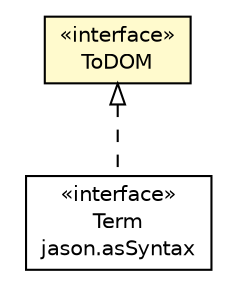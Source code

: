 #!/usr/local/bin/dot
#
# Class diagram 
# Generated by UMLGraph version R5_6_6-1-g9240c4 (http://www.umlgraph.org/)
#

digraph G {
	edge [fontname="Helvetica",fontsize=10,labelfontname="Helvetica",labelfontsize=10];
	node [fontname="Helvetica",fontsize=10,shape=plaintext];
	nodesep=0.25;
	ranksep=0.5;
	// jason.asSyntax.Term
	c46094 [label=<<table title="jason.asSyntax.Term" border="0" cellborder="1" cellspacing="0" cellpadding="2" port="p" href="../asSyntax/Term.html">
		<tr><td><table border="0" cellspacing="0" cellpadding="1">
<tr><td align="center" balign="center"> &#171;interface&#187; </td></tr>
<tr><td align="center" balign="center"> Term </td></tr>
<tr><td align="center" balign="center"> jason.asSyntax </td></tr>
		</table></td></tr>
		</table>>, URL="../asSyntax/Term.html", fontname="Helvetica", fontcolor="black", fontsize=10.0];
	// jason.util.ToDOM
	c46310 [label=<<table title="jason.util.ToDOM" border="0" cellborder="1" cellspacing="0" cellpadding="2" port="p" bgcolor="lemonChiffon" href="./ToDOM.html">
		<tr><td><table border="0" cellspacing="0" cellpadding="1">
<tr><td align="center" balign="center"> &#171;interface&#187; </td></tr>
<tr><td align="center" balign="center"> ToDOM </td></tr>
		</table></td></tr>
		</table>>, URL="./ToDOM.html", fontname="Helvetica", fontcolor="black", fontsize=10.0];
	//jason.asSyntax.Term implements jason.util.ToDOM
	c46310:p -> c46094:p [dir=back,arrowtail=empty,style=dashed];
}

